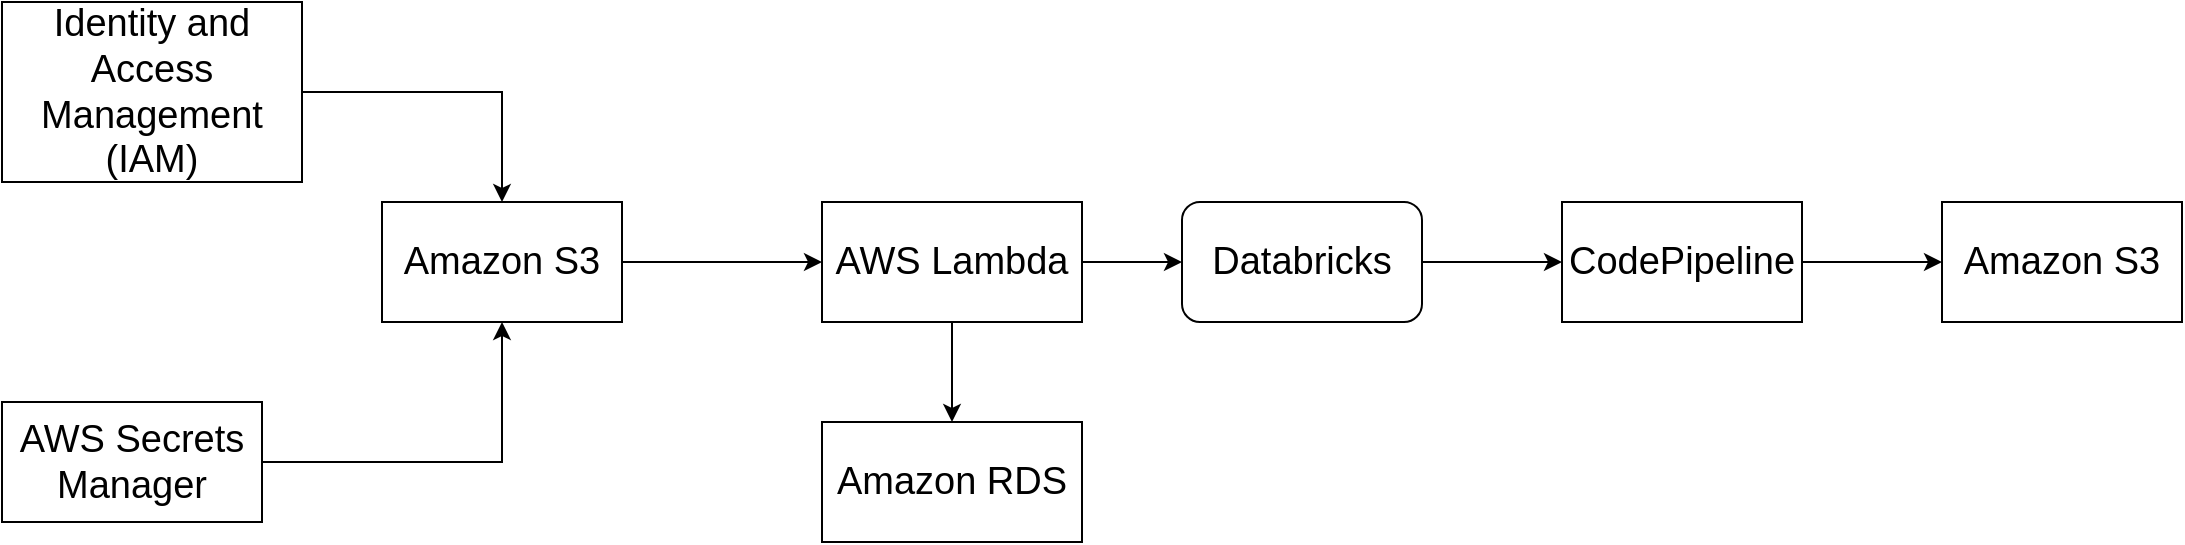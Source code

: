 <mxfile version="24.3.1" type="device">
  <diagram id="prtHgNgQTEPvFCAcTncT" name="Page-1">
    <mxGraphModel dx="1981" dy="432" grid="1" gridSize="10" guides="1" tooltips="1" connect="1" arrows="1" fold="1" page="1" pageScale="1" pageWidth="827" pageHeight="1169" math="0" shadow="0">
      <root>
        <mxCell id="0" />
        <mxCell id="1" parent="0" />
        <mxCell id="nY8mvWb--xPm8O3eIAMs-3" value="" style="edgeStyle=orthogonalEdgeStyle;rounded=0;orthogonalLoop=1;jettySize=auto;html=1;" parent="1" source="nY8mvWb--xPm8O3eIAMs-1" target="nY8mvWb--xPm8O3eIAMs-2" edge="1">
          <mxGeometry relative="1" as="geometry" />
        </mxCell>
        <mxCell id="mhSPY1QSyStucMGvy-kT-1" value="" style="edgeStyle=orthogonalEdgeStyle;rounded=0;orthogonalLoop=1;jettySize=auto;html=1;" edge="1" parent="1" source="nY8mvWb--xPm8O3eIAMs-1" target="nY8mvWb--xPm8O3eIAMs-11">
          <mxGeometry relative="1" as="geometry" />
        </mxCell>
        <mxCell id="nY8mvWb--xPm8O3eIAMs-1" value="AWS Lambda" style="rounded=0;whiteSpace=wrap;html=1;fontSize=19;" parent="1" vertex="1">
          <mxGeometry x="320" y="180" width="130" height="60" as="geometry" />
        </mxCell>
        <mxCell id="nY8mvWb--xPm8O3eIAMs-2" value="Amazon RDS" style="rounded=0;whiteSpace=wrap;html=1;fontSize=19;" parent="1" vertex="1">
          <mxGeometry x="320" y="290" width="130" height="60" as="geometry" />
        </mxCell>
        <mxCell id="nY8mvWb--xPm8O3eIAMs-5" value="" style="edgeStyle=orthogonalEdgeStyle;rounded=0;orthogonalLoop=1;jettySize=auto;html=1;" parent="1" source="nY8mvWb--xPm8O3eIAMs-4" target="nY8mvWb--xPm8O3eIAMs-1" edge="1">
          <mxGeometry relative="1" as="geometry" />
        </mxCell>
        <mxCell id="nY8mvWb--xPm8O3eIAMs-4" value="Amazon S3" style="rounded=0;whiteSpace=wrap;html=1;fontSize=19;" parent="1" vertex="1">
          <mxGeometry x="100" y="180" width="120" height="60" as="geometry" />
        </mxCell>
        <mxCell id="nY8mvWb--xPm8O3eIAMs-10" value="Amazon S3" style="rounded=0;whiteSpace=wrap;html=1;fontSize=19;" parent="1" vertex="1">
          <mxGeometry x="880" y="180" width="120" height="60" as="geometry" />
        </mxCell>
        <mxCell id="mhSPY1QSyStucMGvy-kT-6" value="" style="edgeStyle=orthogonalEdgeStyle;rounded=0;orthogonalLoop=1;jettySize=auto;html=1;" edge="1" parent="1" source="nY8mvWb--xPm8O3eIAMs-11" target="mhSPY1QSyStucMGvy-kT-5">
          <mxGeometry relative="1" as="geometry" />
        </mxCell>
        <mxCell id="nY8mvWb--xPm8O3eIAMs-11" value="Databricks" style="rounded=1;whiteSpace=wrap;html=1;fontSize=19;" parent="1" vertex="1">
          <mxGeometry x="500" y="180" width="120" height="60" as="geometry" />
        </mxCell>
        <mxCell id="mhSPY1QSyStucMGvy-kT-11" style="edgeStyle=orthogonalEdgeStyle;rounded=0;orthogonalLoop=1;jettySize=auto;html=1;" edge="1" parent="1" source="mhSPY1QSyStucMGvy-kT-3" target="nY8mvWb--xPm8O3eIAMs-4">
          <mxGeometry relative="1" as="geometry" />
        </mxCell>
        <mxCell id="mhSPY1QSyStucMGvy-kT-3" value="Identity and Access Management (IAM)" style="rounded=0;whiteSpace=wrap;html=1;fontSize=19;" vertex="1" parent="1">
          <mxGeometry x="-90" y="80" width="150" height="90" as="geometry" />
        </mxCell>
        <mxCell id="mhSPY1QSyStucMGvy-kT-10" style="edgeStyle=orthogonalEdgeStyle;rounded=0;orthogonalLoop=1;jettySize=auto;html=1;" edge="1" parent="1" source="mhSPY1QSyStucMGvy-kT-4" target="nY8mvWb--xPm8O3eIAMs-4">
          <mxGeometry relative="1" as="geometry" />
        </mxCell>
        <mxCell id="mhSPY1QSyStucMGvy-kT-4" value="AWS Secrets Manager" style="rounded=0;whiteSpace=wrap;html=1;fontSize=19;" vertex="1" parent="1">
          <mxGeometry x="-90" y="280" width="130" height="60" as="geometry" />
        </mxCell>
        <mxCell id="mhSPY1QSyStucMGvy-kT-7" value="" style="edgeStyle=orthogonalEdgeStyle;rounded=0;orthogonalLoop=1;jettySize=auto;html=1;" edge="1" parent="1" source="mhSPY1QSyStucMGvy-kT-5" target="nY8mvWb--xPm8O3eIAMs-10">
          <mxGeometry relative="1" as="geometry" />
        </mxCell>
        <mxCell id="mhSPY1QSyStucMGvy-kT-5" value="CodePipeline" style="rounded=0;whiteSpace=wrap;html=1;fontSize=19;" vertex="1" parent="1">
          <mxGeometry x="690" y="180" width="120" height="60" as="geometry" />
        </mxCell>
      </root>
    </mxGraphModel>
  </diagram>
</mxfile>
